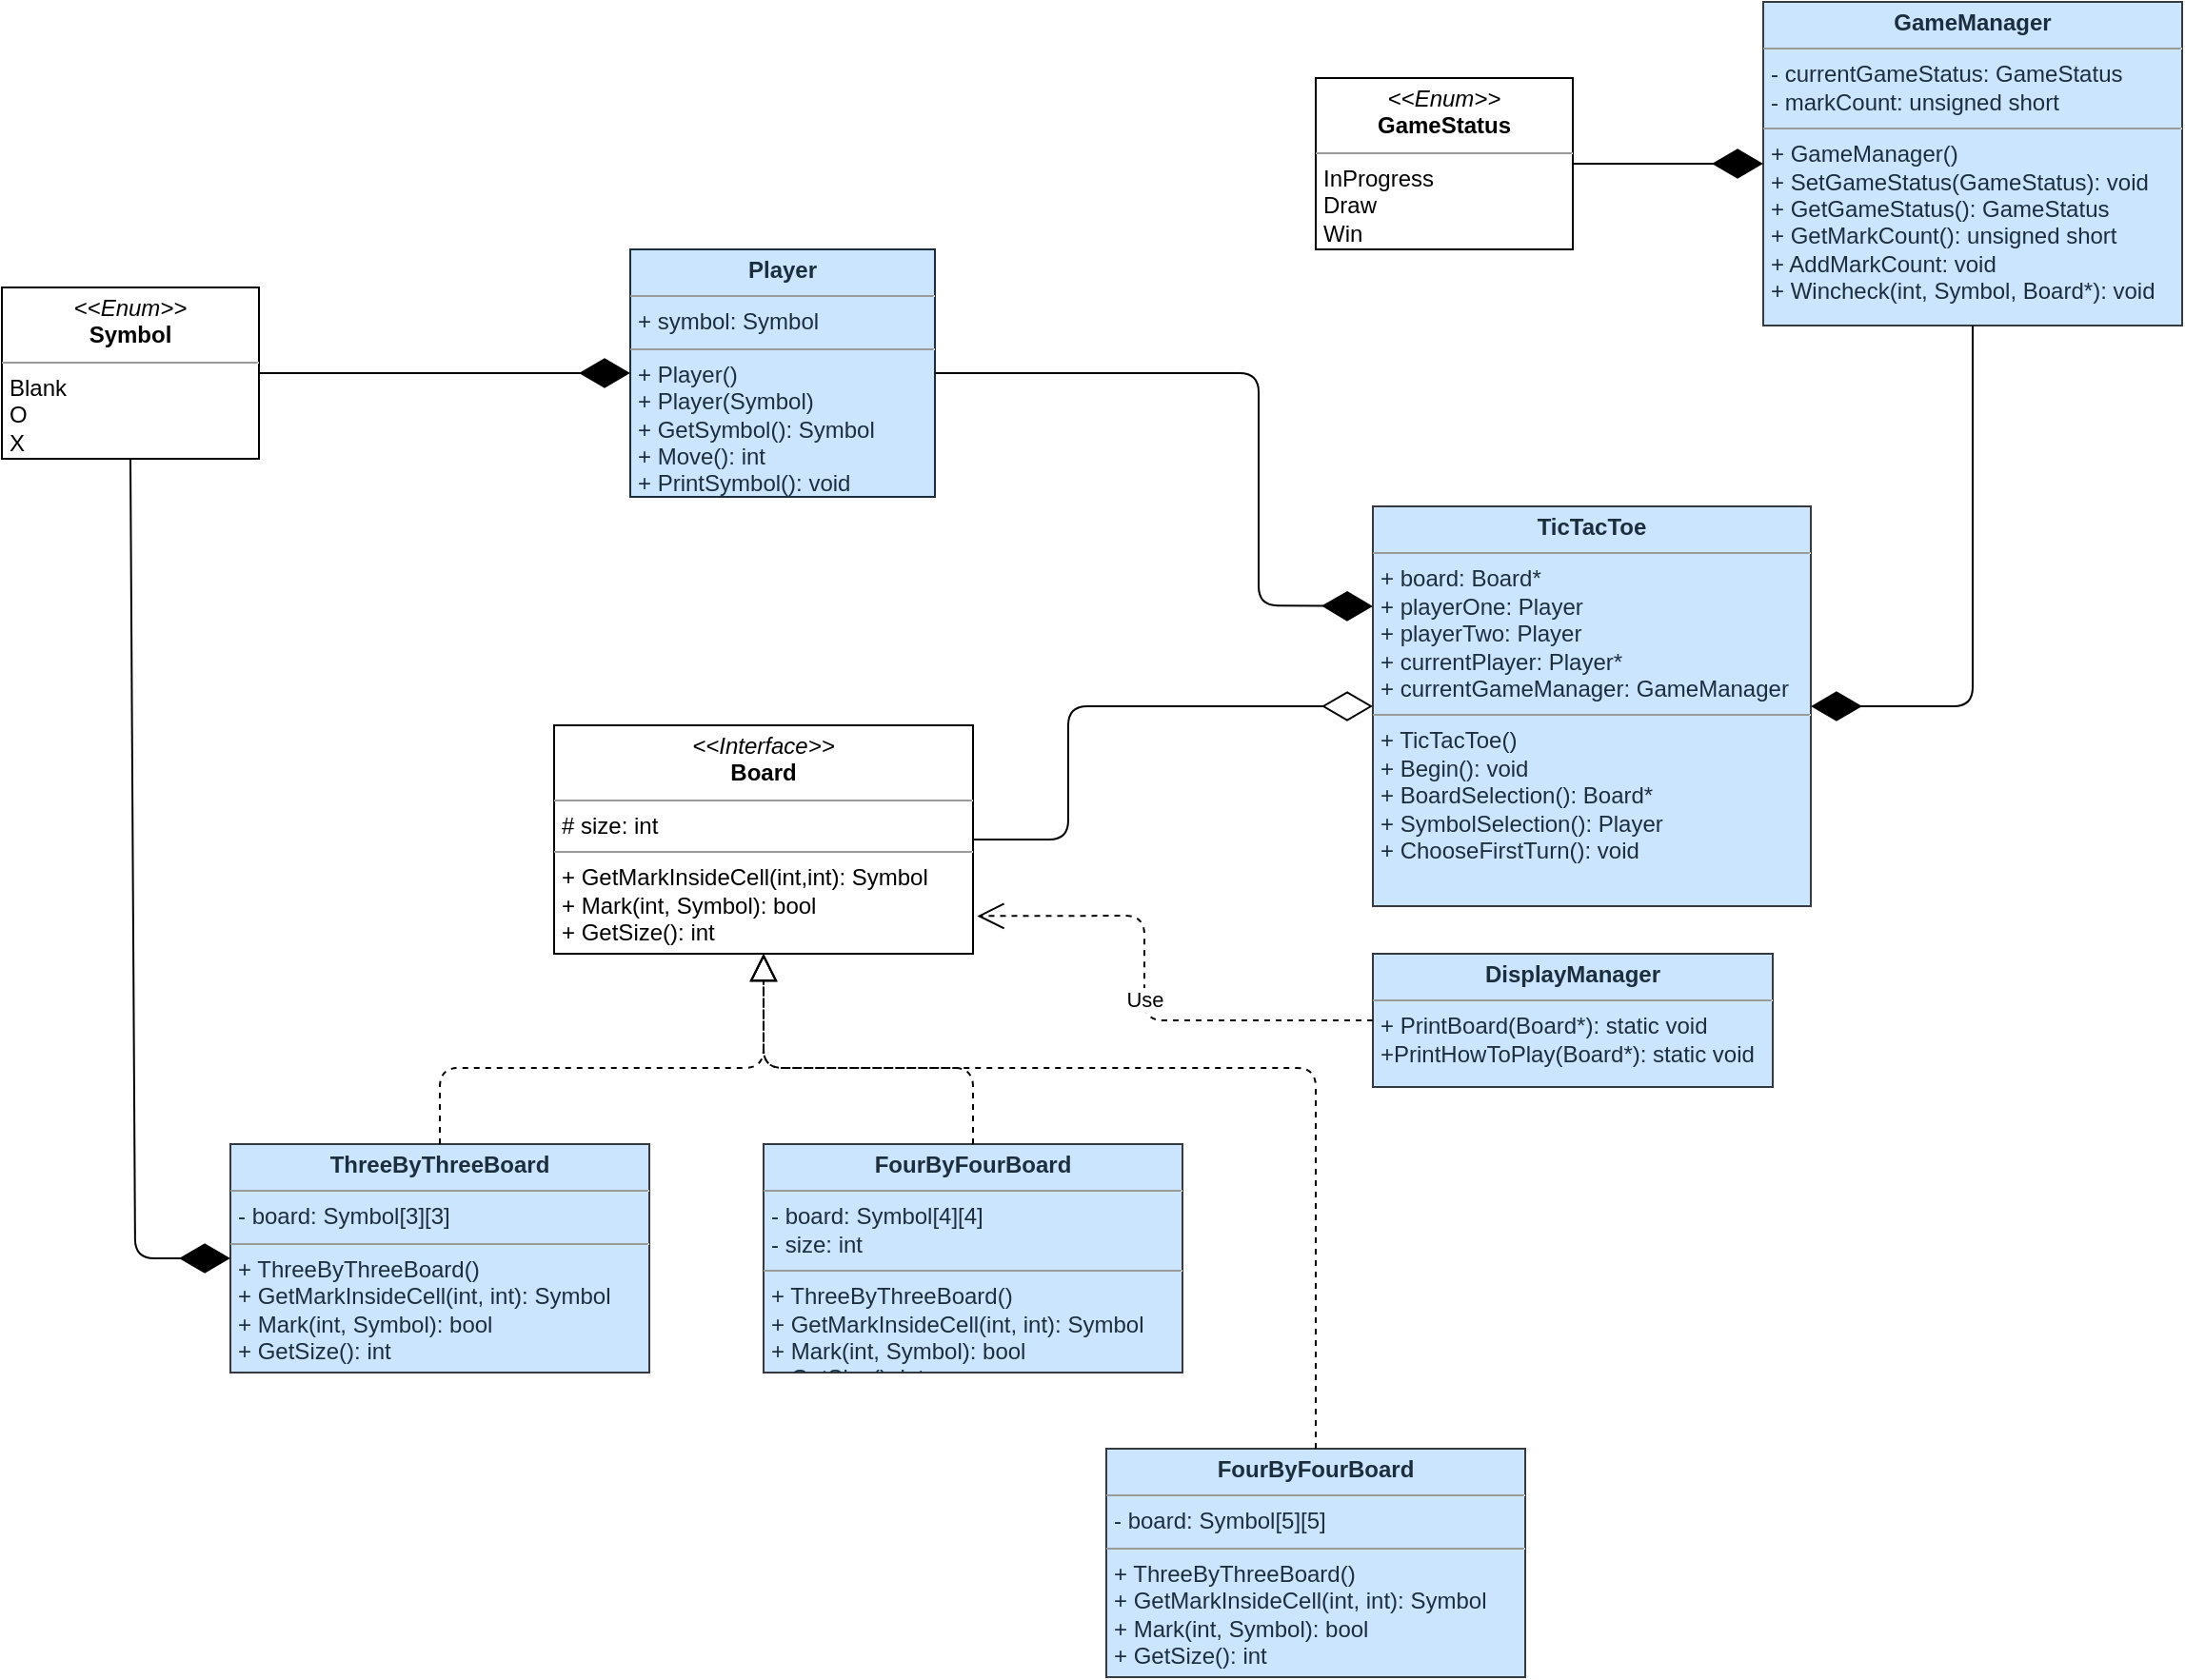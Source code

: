 <mxfile>
    <diagram id="cNgH8dBbXmh8ISDAIQql" name="Page-1">
        <mxGraphModel dx="1958" dy="841" grid="1" gridSize="10" guides="1" tooltips="1" connect="1" arrows="1" fold="1" page="1" pageScale="1" pageWidth="850" pageHeight="1100" math="0" shadow="0">
            <root>
                <mxCell id="0"/>
                <mxCell id="1" parent="0"/>
                <mxCell id="2" value="&lt;p style=&quot;margin:0px;margin-top:4px;text-align:center;&quot;&gt;&lt;i&gt;&amp;lt;&amp;lt;Interface&amp;gt;&amp;gt;&lt;/i&gt;&lt;br&gt;&lt;b&gt;Board&lt;/b&gt;&lt;/p&gt;&lt;hr size=&quot;1&quot;&gt;&lt;p style=&quot;margin:0px;margin-left:4px;&quot;&gt;# size: int&lt;br&gt;&lt;/p&gt;&lt;hr size=&quot;1&quot;&gt;&lt;p style=&quot;margin:0px;margin-left:4px;&quot;&gt;+ GetMarkInsideCell(int,int): Symbol&lt;br&gt;+ Mark(int, Symbol): bool&lt;/p&gt;&lt;p style=&quot;margin:0px;margin-left:4px;&quot;&gt;+ GetSize(): int&lt;/p&gt;" style="verticalAlign=top;align=left;overflow=fill;fontSize=12;fontFamily=Helvetica;html=1;" parent="1" vertex="1">
                    <mxGeometry x="-320" y="820" width="220" height="120" as="geometry"/>
                </mxCell>
                <mxCell id="3" value="&lt;p style=&quot;margin:0px;margin-top:4px;text-align:center;&quot;&gt;&lt;b&gt;ThreeByThreeBoard&lt;/b&gt;&lt;/p&gt;&lt;hr size=&quot;1&quot;&gt;&lt;p style=&quot;margin:0px;margin-left:4px;&quot;&gt;- board: Symbol[3][3]&lt;/p&gt;&lt;hr size=&quot;1&quot;&gt;&lt;p style=&quot;margin:0px;margin-left:4px;&quot;&gt;+ ThreeByThreeBoard()&lt;/p&gt;&lt;p style=&quot;margin:0px;margin-left:4px;&quot;&gt;+ GetMarkInsideCell(int, int): Symbol&lt;/p&gt;&lt;p style=&quot;margin:0px;margin-left:4px;&quot;&gt;+ Mark(int, Symbol): bool&lt;/p&gt;&lt;p style=&quot;margin:0px;margin-left:4px;&quot;&gt;+ GetSize(): int&lt;/p&gt;" style="verticalAlign=top;align=left;overflow=fill;fontSize=12;fontFamily=Helvetica;html=1;fillColor=#cce5ff;strokeColor=#36393d;fontColor=#1A2E3D;" parent="1" vertex="1">
                    <mxGeometry x="-490" y="1040" width="220" height="120" as="geometry"/>
                </mxCell>
                <mxCell id="4" value="&lt;p style=&quot;margin:0px;margin-top:4px;text-align:center;&quot;&gt;&lt;b&gt;DisplayManager&lt;/b&gt;&lt;/p&gt;&lt;hr size=&quot;1&quot;&gt;&lt;p style=&quot;margin:0px;margin-left:4px;&quot;&gt;+ PrintBoard(Board*): static void&lt;/p&gt;&lt;p style=&quot;margin:0px;margin-left:4px;&quot;&gt;+PrintHowToPlay(Board*): static void&lt;/p&gt;" style="verticalAlign=top;align=left;overflow=fill;fontSize=12;fontFamily=Helvetica;html=1;fillColor=#cce5ff;strokeColor=#36393d;fontColor=#1A2E3D;" parent="1" vertex="1">
                    <mxGeometry x="110" y="940" width="210" height="70" as="geometry"/>
                </mxCell>
                <mxCell id="5" value="&lt;p style=&quot;margin:0px;margin-top:4px;text-align:center;&quot;&gt;&lt;b&gt;GameManager&lt;/b&gt;&lt;/p&gt;&lt;hr size=&quot;1&quot;&gt;&lt;p style=&quot;margin:0px;margin-left:4px;&quot;&gt;- currentGameStatus: GameStatus&lt;/p&gt;&lt;p style=&quot;margin:0px;margin-left:4px;&quot;&gt;- markCount: unsigned short&lt;/p&gt;&lt;hr size=&quot;1&quot;&gt;&lt;p style=&quot;margin:0px;margin-left:4px;&quot;&gt;+ GameManager()&lt;/p&gt;&lt;p style=&quot;margin:0px;margin-left:4px;&quot;&gt;+ SetGameStatus(GameStatus): void&lt;/p&gt;&lt;p style=&quot;margin:0px;margin-left:4px;&quot;&gt;+ GetGameStatus(): GameStatus&lt;/p&gt;&lt;p style=&quot;margin:0px;margin-left:4px;&quot;&gt;+ GetMarkCount(): unsigned short&lt;/p&gt;&lt;p style=&quot;margin:0px;margin-left:4px;&quot;&gt;+ AddMarkCount: void&lt;/p&gt;&lt;p style=&quot;margin:0px;margin-left:4px;&quot;&gt;+ Wincheck(int, Symbol, Board*): void&lt;/p&gt;" style="verticalAlign=top;align=left;overflow=fill;fontSize=12;fontFamily=Helvetica;html=1;fillColor=#cce5ff;strokeColor=#36393d;fontColor=#1A2E3D;" parent="1" vertex="1">
                    <mxGeometry x="315" y="440" width="220" height="170" as="geometry"/>
                </mxCell>
                <mxCell id="6" value="&lt;p style=&quot;margin:0px;margin-top:4px;text-align:center;&quot;&gt;&lt;b&gt;&lt;font color=&quot;#1a2e3d&quot;&gt;Player&lt;/font&gt;&lt;/b&gt;&lt;/p&gt;&lt;hr size=&quot;1&quot;&gt;&lt;p style=&quot;margin:0px;margin-left:4px;&quot;&gt;&lt;font color=&quot;#1a2e3d&quot;&gt;+ symbol: Symbol&lt;/font&gt;&lt;/p&gt;&lt;hr size=&quot;1&quot;&gt;&lt;p style=&quot;margin:0px;margin-left:4px;&quot;&gt;&lt;font color=&quot;#1a2e3d&quot;&gt;+ Player()&lt;/font&gt;&lt;/p&gt;&lt;p style=&quot;margin:0px;margin-left:4px;&quot;&gt;&lt;font color=&quot;#1a2e3d&quot;&gt;+ Player(Symbol)&lt;/font&gt;&lt;/p&gt;&lt;p style=&quot;margin:0px;margin-left:4px;&quot;&gt;&lt;font color=&quot;#1a2e3d&quot;&gt;+ GetSymbol(): Symbol&lt;/font&gt;&lt;/p&gt;&lt;p style=&quot;margin:0px;margin-left:4px;&quot;&gt;&lt;font color=&quot;#1a2e3d&quot;&gt;+ Move(): int&lt;/font&gt;&lt;/p&gt;&lt;p style=&quot;margin:0px;margin-left:4px;&quot;&gt;&lt;font color=&quot;#1a2e3d&quot;&gt;+ PrintSymbol(): void&lt;/font&gt;&lt;/p&gt;" style="verticalAlign=top;align=left;overflow=fill;fontSize=12;fontFamily=Helvetica;html=1;fillColor=#cce5ff;strokeColor=#1A2E3D;" parent="1" vertex="1">
                    <mxGeometry x="-280" y="570" width="160" height="130" as="geometry"/>
                </mxCell>
                <mxCell id="7" value="&lt;p style=&quot;margin:0px;margin-top:4px;text-align:center;&quot;&gt;&lt;i&gt;&amp;lt;&amp;lt;Enum&amp;gt;&amp;gt;&lt;/i&gt;&lt;br&gt;&lt;b&gt;GameStatus&lt;/b&gt;&lt;/p&gt;&lt;hr size=&quot;1&quot;&gt;&lt;p style=&quot;margin:0px;margin-left:4px;&quot;&gt;InProgress&lt;/p&gt;&lt;p style=&quot;margin:0px;margin-left:4px;&quot;&gt;Draw&lt;/p&gt;&lt;p style=&quot;margin:0px;margin-left:4px;&quot;&gt;Win&lt;/p&gt;" style="verticalAlign=top;align=left;overflow=fill;fontSize=12;fontFamily=Helvetica;html=1;" parent="1" vertex="1">
                    <mxGeometry x="80" y="480" width="135" height="90" as="geometry"/>
                </mxCell>
                <mxCell id="8" value="&lt;p style=&quot;margin:0px;margin-top:4px;text-align:center;&quot;&gt;&lt;i&gt;&amp;lt;&amp;lt;Enum&amp;gt;&amp;gt;&lt;/i&gt;&lt;br&gt;&lt;b&gt;Symbol&lt;/b&gt;&lt;/p&gt;&lt;hr size=&quot;1&quot;&gt;&lt;p style=&quot;margin:0px;margin-left:4px;&quot;&gt;Blank&lt;/p&gt;&lt;p style=&quot;margin:0px;margin-left:4px;&quot;&gt;O&lt;/p&gt;&lt;p style=&quot;margin:0px;margin-left:4px;&quot;&gt;X&lt;/p&gt;" style="verticalAlign=top;align=left;overflow=fill;fontSize=12;fontFamily=Helvetica;html=1;" parent="1" vertex="1">
                    <mxGeometry x="-610" y="590" width="135" height="90" as="geometry"/>
                </mxCell>
                <mxCell id="9" value="" style="endArrow=block;dashed=1;endFill=0;endSize=12;html=1;exitX=0.5;exitY=0;exitDx=0;exitDy=0;entryX=0.5;entryY=1;entryDx=0;entryDy=0;" parent="1" source="3" target="2" edge="1">
                    <mxGeometry width="160" relative="1" as="geometry">
                        <mxPoint x="-280" y="860" as="sourcePoint"/>
                        <mxPoint x="-120" y="860" as="targetPoint"/>
                        <Array as="points">
                            <mxPoint x="-380" y="1000"/>
                            <mxPoint x="-210" y="1000"/>
                        </Array>
                    </mxGeometry>
                </mxCell>
                <mxCell id="10" value="&lt;p style=&quot;margin:0px;margin-top:4px;text-align:center;&quot;&gt;&lt;b&gt;TicTacToe&lt;/b&gt;&lt;/p&gt;&lt;hr size=&quot;1&quot;&gt;&lt;p style=&quot;margin:0px;margin-left:4px;&quot;&gt;+ board: Board*&lt;/p&gt;&lt;p style=&quot;margin:0px;margin-left:4px;&quot;&gt;+ playerOne: Player&lt;/p&gt;&lt;p style=&quot;margin:0px;margin-left:4px;&quot;&gt;+ playerTwo: Player&lt;/p&gt;&lt;p style=&quot;margin:0px;margin-left:4px;&quot;&gt;+ currentPlayer: Player*&lt;/p&gt;&lt;p style=&quot;margin:0px;margin-left:4px;&quot;&gt;+ currentGameManager: GameManager&lt;/p&gt;&lt;hr size=&quot;1&quot;&gt;&lt;p style=&quot;margin:0px;margin-left:4px;&quot;&gt;+ TicTacToe()&lt;/p&gt;&lt;p style=&quot;margin:0px;margin-left:4px;&quot;&gt;+ Begin(): void&lt;/p&gt;&lt;p style=&quot;margin:0px;margin-left:4px;&quot;&gt;+ BoardSelection(): Board*&lt;/p&gt;&lt;p style=&quot;margin:0px;margin-left:4px;&quot;&gt;+ SymbolSelection(): Player&lt;/p&gt;&lt;p style=&quot;margin:0px;margin-left:4px;&quot;&gt;+ ChooseFirstTurn(): void&lt;/p&gt;" style="verticalAlign=top;align=left;overflow=fill;fontSize=12;fontFamily=Helvetica;html=1;fillColor=#cce5ff;strokeColor=#36393d;fontColor=#1A2E3D;" parent="1" vertex="1">
                    <mxGeometry x="110" y="705" width="230" height="210" as="geometry"/>
                </mxCell>
                <mxCell id="11" value="" style="endArrow=diamondThin;endFill=1;endSize=24;html=1;exitX=1;exitY=0.5;exitDx=0;exitDy=0;entryX=0;entryY=0.5;entryDx=0;entryDy=0;" parent="1" source="8" target="6" edge="1">
                    <mxGeometry width="160" relative="1" as="geometry">
                        <mxPoint x="-330" y="680" as="sourcePoint"/>
                        <mxPoint x="-170" y="680" as="targetPoint"/>
                    </mxGeometry>
                </mxCell>
                <mxCell id="12" value="" style="endArrow=diamondThin;endFill=0;endSize=24;html=1;exitX=1;exitY=0.5;exitDx=0;exitDy=0;entryX=0;entryY=0.5;entryDx=0;entryDy=0;" parent="1" source="2" target="10" edge="1">
                    <mxGeometry width="160" relative="1" as="geometry">
                        <mxPoint x="-50" y="830" as="sourcePoint"/>
                        <mxPoint x="110" y="830" as="targetPoint"/>
                        <Array as="points">
                            <mxPoint x="-50" y="880"/>
                            <mxPoint x="-50" y="810"/>
                        </Array>
                    </mxGeometry>
                </mxCell>
                <mxCell id="14" value="" style="endArrow=diamondThin;endFill=1;endSize=24;html=1;exitX=1;exitY=0.5;exitDx=0;exitDy=0;entryX=0;entryY=0.25;entryDx=0;entryDy=0;" parent="1" source="6" target="10" edge="1">
                    <mxGeometry width="160" relative="1" as="geometry">
                        <mxPoint x="-230" y="920" as="sourcePoint"/>
                        <mxPoint x="50" y="640" as="targetPoint"/>
                        <Array as="points">
                            <mxPoint x="50" y="635"/>
                            <mxPoint x="50" y="757"/>
                        </Array>
                    </mxGeometry>
                </mxCell>
                <mxCell id="16" value="" style="endArrow=diamondThin;endFill=1;endSize=24;html=1;exitX=1;exitY=0.5;exitDx=0;exitDy=0;entryX=0;entryY=0.5;entryDx=0;entryDy=0;" parent="1" source="7" target="5" edge="1">
                    <mxGeometry width="160" relative="1" as="geometry">
                        <mxPoint x="180" y="600" as="sourcePoint"/>
                        <mxPoint x="340" y="600" as="targetPoint"/>
                    </mxGeometry>
                </mxCell>
                <mxCell id="17" value="" style="endArrow=diamondThin;endFill=1;endSize=24;html=1;exitX=0.5;exitY=1;exitDx=0;exitDy=0;entryX=1;entryY=0.5;entryDx=0;entryDy=0;" parent="1" source="5" target="10" edge="1">
                    <mxGeometry width="160" relative="1" as="geometry">
                        <mxPoint x="300" y="660" as="sourcePoint"/>
                        <mxPoint x="425" y="820" as="targetPoint"/>
                        <Array as="points">
                            <mxPoint x="425" y="810"/>
                        </Array>
                    </mxGeometry>
                </mxCell>
                <mxCell id="19" value="&lt;p style=&quot;margin:0px;margin-top:4px;text-align:center;&quot;&gt;&lt;b&gt;FourByFourBoard&lt;/b&gt;&lt;/p&gt;&lt;hr size=&quot;1&quot;&gt;&lt;p style=&quot;margin:0px;margin-left:4px;&quot;&gt;- board: Symbol[4][4]&lt;/p&gt;&lt;p style=&quot;margin:0px;margin-left:4px;&quot;&gt;- size: int&lt;/p&gt;&lt;hr size=&quot;1&quot;&gt;&lt;p style=&quot;margin:0px;margin-left:4px;&quot;&gt;+ ThreeByThreeBoard()&lt;/p&gt;&lt;p style=&quot;margin:0px;margin-left:4px;&quot;&gt;+ GetMarkInsideCell(int, int): Symbol&lt;/p&gt;&lt;p style=&quot;margin:0px;margin-left:4px;&quot;&gt;+ Mark(int, Symbol): bool&lt;/p&gt;&lt;p style=&quot;margin:0px;margin-left:4px;&quot;&gt;+ GetSize(): int&lt;/p&gt;" style="verticalAlign=top;align=left;overflow=fill;fontSize=12;fontFamily=Helvetica;html=1;fillColor=#cce5ff;strokeColor=#36393d;fontColor=#1A2E3D;" parent="1" vertex="1">
                    <mxGeometry x="-210" y="1040" width="220" height="120" as="geometry"/>
                </mxCell>
                <mxCell id="20" value="" style="endArrow=diamondThin;endFill=1;endSize=24;html=1;exitX=0.5;exitY=1;exitDx=0;exitDy=0;entryX=0;entryY=0.5;entryDx=0;entryDy=0;" parent="1" source="8" target="3" edge="1">
                    <mxGeometry width="160" relative="1" as="geometry">
                        <mxPoint x="-550" y="850" as="sourcePoint"/>
                        <mxPoint x="-530" y="1110" as="targetPoint"/>
                        <Array as="points">
                            <mxPoint x="-540" y="1100"/>
                        </Array>
                    </mxGeometry>
                </mxCell>
                <mxCell id="21" value="" style="endArrow=block;dashed=1;endFill=0;endSize=12;html=1;exitX=0.5;exitY=0;exitDx=0;exitDy=0;entryX=0.5;entryY=1;entryDx=0;entryDy=0;" parent="1" source="19" target="2" edge="1">
                    <mxGeometry width="160" relative="1" as="geometry">
                        <mxPoint x="-330" y="1170" as="sourcePoint"/>
                        <mxPoint x="-170" y="1170" as="targetPoint"/>
                        <Array as="points">
                            <mxPoint x="-100" y="1000"/>
                            <mxPoint x="-210" y="1000"/>
                        </Array>
                    </mxGeometry>
                </mxCell>
                <mxCell id="22" value="Use" style="endArrow=open;endSize=12;dashed=1;html=1;exitX=0;exitY=0.5;exitDx=0;exitDy=0;entryX=1.01;entryY=0.835;entryDx=0;entryDy=0;entryPerimeter=0;" parent="1" source="4" target="2" edge="1">
                    <mxGeometry width="160" relative="1" as="geometry">
                        <mxPoint x="70" y="970" as="sourcePoint"/>
                        <mxPoint x="-80" y="950" as="targetPoint"/>
                        <Array as="points">
                            <mxPoint x="-10" y="975"/>
                            <mxPoint x="-10" y="920"/>
                        </Array>
                    </mxGeometry>
                </mxCell>
                <mxCell id="23" value="&lt;p style=&quot;margin:0px;margin-top:4px;text-align:center;&quot;&gt;&lt;b&gt;FourByFourBoard&lt;/b&gt;&lt;/p&gt;&lt;hr size=&quot;1&quot;&gt;&lt;p style=&quot;margin:0px;margin-left:4px;&quot;&gt;- board: Symbol[5][5]&lt;/p&gt;&lt;hr size=&quot;1&quot;&gt;&lt;p style=&quot;margin:0px;margin-left:4px;&quot;&gt;+ ThreeByThreeBoard()&lt;/p&gt;&lt;p style=&quot;margin:0px;margin-left:4px;&quot;&gt;+ GetMarkInsideCell(int, int): Symbol&lt;/p&gt;&lt;p style=&quot;margin:0px;margin-left:4px;&quot;&gt;+ Mark(int, Symbol): bool&lt;/p&gt;&lt;p style=&quot;margin:0px;margin-left:4px;&quot;&gt;+ GetSize(): int&lt;/p&gt;" style="verticalAlign=top;align=left;overflow=fill;fontSize=12;fontFamily=Helvetica;html=1;fillColor=#cce5ff;strokeColor=#36393d;fontColor=#1A2E3D;" vertex="1" parent="1">
                    <mxGeometry x="-30" y="1200" width="220" height="120" as="geometry"/>
                </mxCell>
                <mxCell id="24" value="" style="endArrow=block;dashed=1;endFill=0;endSize=12;html=1;exitX=0.5;exitY=0;exitDx=0;exitDy=0;entryX=0.5;entryY=1;entryDx=0;entryDy=0;" edge="1" parent="1" source="23" target="2">
                    <mxGeometry width="160" relative="1" as="geometry">
                        <mxPoint x="30" y="1099.47" as="sourcePoint"/>
                        <mxPoint x="190" y="1099.47" as="targetPoint"/>
                        <Array as="points">
                            <mxPoint x="80" y="1000"/>
                            <mxPoint x="-210" y="1000"/>
                        </Array>
                    </mxGeometry>
                </mxCell>
            </root>
        </mxGraphModel>
    </diagram>
</mxfile>